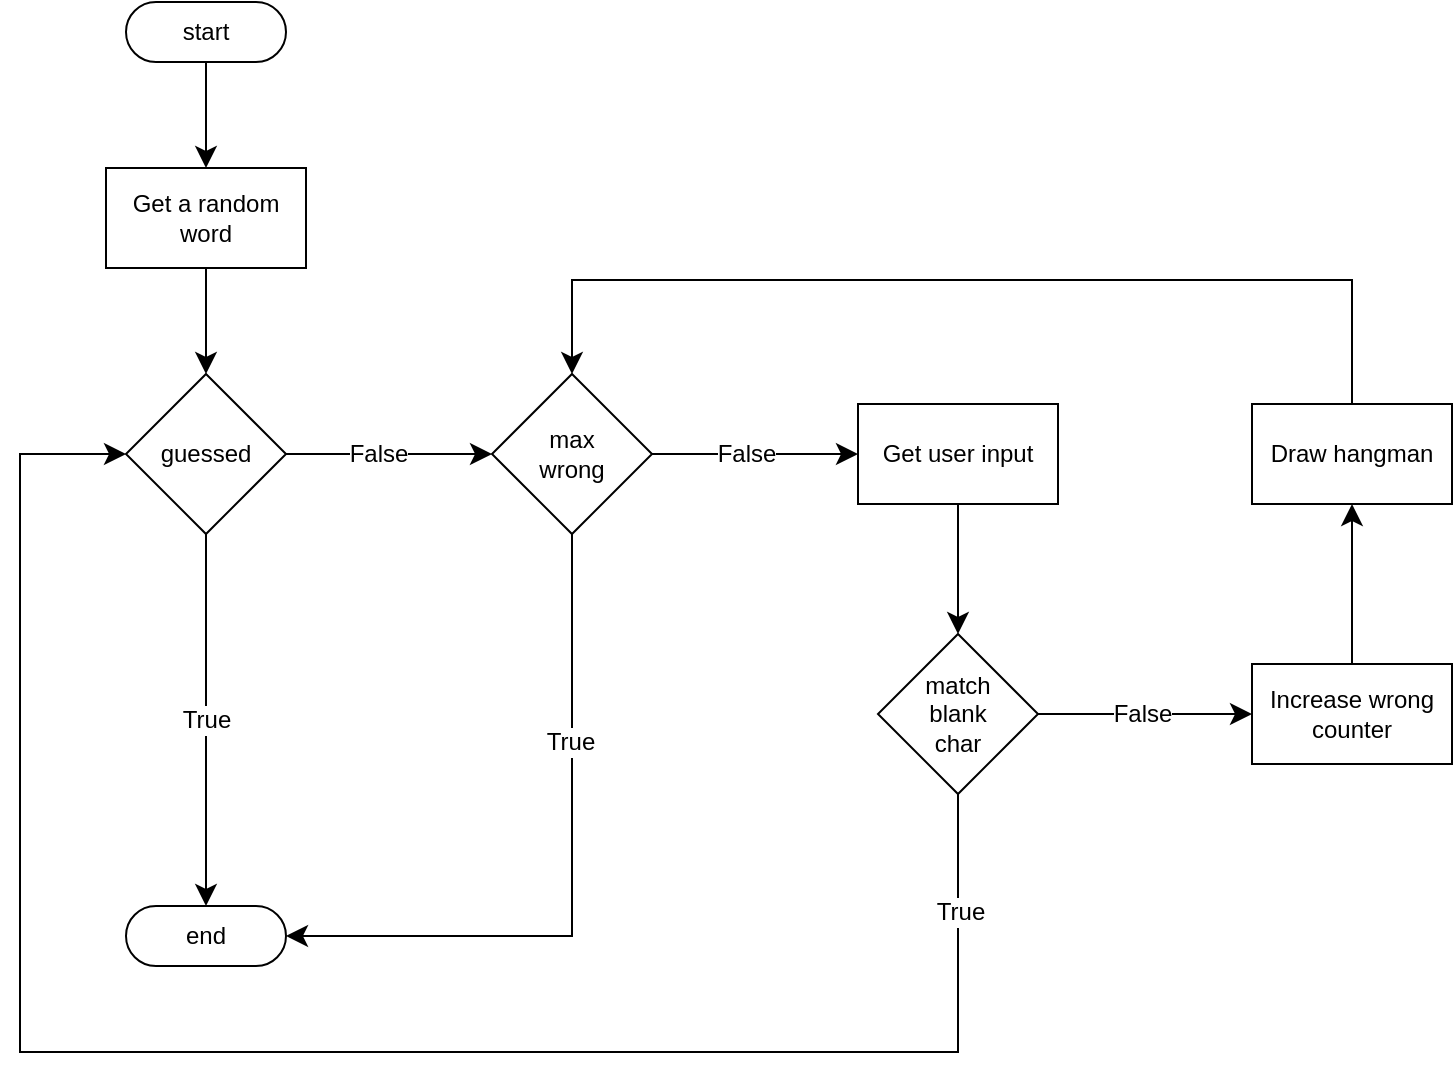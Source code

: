 <mxfile version="24.3.1" type="device">
  <diagram name="Page-1" id="vUaRVPqoK1HlQwOj2uho">
    <mxGraphModel dx="2074" dy="388" grid="0" gridSize="10" guides="1" tooltips="1" connect="1" arrows="1" fold="1" page="0" pageScale="1" pageWidth="850" pageHeight="1100" math="0" shadow="0">
      <root>
        <mxCell id="0" />
        <mxCell id="1" parent="0" />
        <mxCell id="YfvBuS3OGUIRQTQAHbWK-4" style="edgeStyle=none;curved=1;rounded=0;orthogonalLoop=1;jettySize=auto;html=1;exitX=0.5;exitY=0.5;exitDx=0;exitDy=15;exitPerimeter=0;entryX=0.5;entryY=0;entryDx=0;entryDy=0;fontSize=12;startSize=8;endSize=8;" edge="1" parent="1" source="YfvBuS3OGUIRQTQAHbWK-2" target="YfvBuS3OGUIRQTQAHbWK-3">
          <mxGeometry relative="1" as="geometry" />
        </mxCell>
        <mxCell id="YfvBuS3OGUIRQTQAHbWK-2" value="start" style="html=1;dashed=0;whiteSpace=wrap;shape=mxgraph.dfd.start" vertex="1" parent="1">
          <mxGeometry x="-148" y="444" width="80" height="30" as="geometry" />
        </mxCell>
        <mxCell id="YfvBuS3OGUIRQTQAHbWK-7" style="edgeStyle=none;curved=1;rounded=0;orthogonalLoop=1;jettySize=auto;html=1;exitX=0.5;exitY=1;exitDx=0;exitDy=0;entryX=0.5;entryY=0;entryDx=0;entryDy=0;fontSize=12;startSize=8;endSize=8;" edge="1" parent="1" source="YfvBuS3OGUIRQTQAHbWK-3" target="YfvBuS3OGUIRQTQAHbWK-6">
          <mxGeometry relative="1" as="geometry" />
        </mxCell>
        <mxCell id="YfvBuS3OGUIRQTQAHbWK-3" value="Get a random word" style="html=1;dashed=0;whiteSpace=wrap;" vertex="1" parent="1">
          <mxGeometry x="-158" y="527" width="100" height="50" as="geometry" />
        </mxCell>
        <mxCell id="YfvBuS3OGUIRQTQAHbWK-16" style="edgeStyle=none;curved=1;rounded=0;orthogonalLoop=1;jettySize=auto;html=1;exitX=1;exitY=0.5;exitDx=0;exitDy=0;entryX=0;entryY=0.5;entryDx=0;entryDy=0;fontSize=12;startSize=8;endSize=8;" edge="1" parent="1" source="YfvBuS3OGUIRQTQAHbWK-6" target="YfvBuS3OGUIRQTQAHbWK-8">
          <mxGeometry relative="1" as="geometry" />
        </mxCell>
        <mxCell id="YfvBuS3OGUIRQTQAHbWK-17" value="False" style="edgeLabel;html=1;align=center;verticalAlign=middle;resizable=0;points=[];fontSize=12;" vertex="1" connectable="0" parent="YfvBuS3OGUIRQTQAHbWK-16">
          <mxGeometry x="-0.029" relative="1" as="geometry">
            <mxPoint x="-4" as="offset" />
          </mxGeometry>
        </mxCell>
        <mxCell id="YfvBuS3OGUIRQTQAHbWK-6" value="guessed" style="rhombus;whiteSpace=wrap;html=1;" vertex="1" parent="1">
          <mxGeometry x="-148" y="630" width="80" height="80" as="geometry" />
        </mxCell>
        <mxCell id="YfvBuS3OGUIRQTQAHbWK-28" style="edgeStyle=none;curved=1;rounded=0;orthogonalLoop=1;jettySize=auto;html=1;exitX=1;exitY=0.5;exitDx=0;exitDy=0;entryX=0;entryY=0.5;entryDx=0;entryDy=0;fontSize=12;startSize=8;endSize=8;" edge="1" parent="1" source="YfvBuS3OGUIRQTQAHbWK-8" target="YfvBuS3OGUIRQTQAHbWK-27">
          <mxGeometry relative="1" as="geometry" />
        </mxCell>
        <mxCell id="YfvBuS3OGUIRQTQAHbWK-29" value="False" style="edgeLabel;html=1;align=center;verticalAlign=middle;resizable=0;points=[];fontSize=12;" vertex="1" connectable="0" parent="YfvBuS3OGUIRQTQAHbWK-28">
          <mxGeometry x="-0.087" relative="1" as="geometry">
            <mxPoint as="offset" />
          </mxGeometry>
        </mxCell>
        <mxCell id="YfvBuS3OGUIRQTQAHbWK-8" value="max&lt;div&gt;wrong&lt;/div&gt;" style="rhombus;whiteSpace=wrap;html=1;" vertex="1" parent="1">
          <mxGeometry x="35" y="630" width="80" height="80" as="geometry" />
        </mxCell>
        <mxCell id="YfvBuS3OGUIRQTQAHbWK-11" value="end" style="html=1;dashed=0;whiteSpace=wrap;shape=mxgraph.dfd.start" vertex="1" parent="1">
          <mxGeometry x="-148" y="896" width="80" height="30" as="geometry" />
        </mxCell>
        <mxCell id="YfvBuS3OGUIRQTQAHbWK-14" style="edgeStyle=none;curved=1;rounded=0;orthogonalLoop=1;jettySize=auto;html=1;exitX=0.5;exitY=1;exitDx=0;exitDy=0;entryX=0.5;entryY=0.5;entryDx=0;entryDy=-15;entryPerimeter=0;fontSize=12;startSize=8;endSize=8;" edge="1" parent="1" source="YfvBuS3OGUIRQTQAHbWK-6" target="YfvBuS3OGUIRQTQAHbWK-11">
          <mxGeometry relative="1" as="geometry" />
        </mxCell>
        <mxCell id="YfvBuS3OGUIRQTQAHbWK-15" value="True" style="edgeLabel;html=1;align=center;verticalAlign=middle;resizable=0;points=[];fontSize=12;" vertex="1" connectable="0" parent="YfvBuS3OGUIRQTQAHbWK-14">
          <mxGeometry relative="1" as="geometry">
            <mxPoint as="offset" />
          </mxGeometry>
        </mxCell>
        <mxCell id="YfvBuS3OGUIRQTQAHbWK-24" style="edgeStyle=orthogonalEdgeStyle;rounded=0;orthogonalLoop=1;jettySize=auto;html=1;exitX=0.5;exitY=1;exitDx=0;exitDy=0;entryX=1;entryY=0.5;entryDx=0;entryDy=0;entryPerimeter=0;fontSize=12;startSize=8;endSize=8;" edge="1" parent="1" source="YfvBuS3OGUIRQTQAHbWK-8" target="YfvBuS3OGUIRQTQAHbWK-11">
          <mxGeometry relative="1" as="geometry" />
        </mxCell>
        <mxCell id="YfvBuS3OGUIRQTQAHbWK-25" value="True" style="edgeLabel;html=1;align=center;verticalAlign=middle;resizable=0;points=[];fontSize=12;" vertex="1" connectable="0" parent="YfvBuS3OGUIRQTQAHbWK-24">
          <mxGeometry x="-0.396" y="-1" relative="1" as="geometry">
            <mxPoint as="offset" />
          </mxGeometry>
        </mxCell>
        <mxCell id="YfvBuS3OGUIRQTQAHbWK-33" style="edgeStyle=none;curved=1;rounded=0;orthogonalLoop=1;jettySize=auto;html=1;exitX=0.5;exitY=1;exitDx=0;exitDy=0;entryX=0.5;entryY=0;entryDx=0;entryDy=0;fontSize=12;startSize=8;endSize=8;" edge="1" parent="1" source="YfvBuS3OGUIRQTQAHbWK-27" target="YfvBuS3OGUIRQTQAHbWK-32">
          <mxGeometry relative="1" as="geometry" />
        </mxCell>
        <mxCell id="YfvBuS3OGUIRQTQAHbWK-27" value="Get user input" style="html=1;dashed=0;whiteSpace=wrap;" vertex="1" parent="1">
          <mxGeometry x="218" y="645" width="100" height="50" as="geometry" />
        </mxCell>
        <mxCell id="YfvBuS3OGUIRQTQAHbWK-34" style="edgeStyle=orthogonalEdgeStyle;rounded=0;orthogonalLoop=1;jettySize=auto;html=1;exitX=0.5;exitY=1;exitDx=0;exitDy=0;entryX=0;entryY=0.5;entryDx=0;entryDy=0;fontSize=12;startSize=8;endSize=8;" edge="1" parent="1" source="YfvBuS3OGUIRQTQAHbWK-32" target="YfvBuS3OGUIRQTQAHbWK-6">
          <mxGeometry relative="1" as="geometry">
            <Array as="points">
              <mxPoint x="268" y="969" />
              <mxPoint x="-201" y="969" />
              <mxPoint x="-201" y="670" />
            </Array>
          </mxGeometry>
        </mxCell>
        <mxCell id="YfvBuS3OGUIRQTQAHbWK-35" value="True" style="edgeLabel;html=1;align=center;verticalAlign=middle;resizable=0;points=[];fontSize=12;" vertex="1" connectable="0" parent="YfvBuS3OGUIRQTQAHbWK-34">
          <mxGeometry x="-0.876" y="1" relative="1" as="geometry">
            <mxPoint as="offset" />
          </mxGeometry>
        </mxCell>
        <mxCell id="YfvBuS3OGUIRQTQAHbWK-37" style="edgeStyle=none;curved=1;rounded=0;orthogonalLoop=1;jettySize=auto;html=1;exitX=1;exitY=0.5;exitDx=0;exitDy=0;entryX=0;entryY=0.5;entryDx=0;entryDy=0;fontSize=12;startSize=8;endSize=8;" edge="1" parent="1" source="YfvBuS3OGUIRQTQAHbWK-32" target="YfvBuS3OGUIRQTQAHbWK-36">
          <mxGeometry relative="1" as="geometry" />
        </mxCell>
        <mxCell id="YfvBuS3OGUIRQTQAHbWK-38" value="False" style="edgeLabel;html=1;align=center;verticalAlign=middle;resizable=0;points=[];fontSize=12;" vertex="1" connectable="0" parent="YfvBuS3OGUIRQTQAHbWK-37">
          <mxGeometry x="-0.028" relative="1" as="geometry">
            <mxPoint as="offset" />
          </mxGeometry>
        </mxCell>
        <mxCell id="YfvBuS3OGUIRQTQAHbWK-32" value="match&lt;div&gt;blank&lt;/div&gt;&lt;div&gt;char&lt;/div&gt;" style="rhombus;whiteSpace=wrap;html=1;" vertex="1" parent="1">
          <mxGeometry x="228" y="760" width="80" height="80" as="geometry" />
        </mxCell>
        <mxCell id="YfvBuS3OGUIRQTQAHbWK-41" style="edgeStyle=none;curved=1;rounded=0;orthogonalLoop=1;jettySize=auto;html=1;exitX=0.5;exitY=0;exitDx=0;exitDy=0;entryX=0.5;entryY=1;entryDx=0;entryDy=0;fontSize=12;startSize=8;endSize=8;" edge="1" parent="1" source="YfvBuS3OGUIRQTQAHbWK-36" target="YfvBuS3OGUIRQTQAHbWK-40">
          <mxGeometry relative="1" as="geometry" />
        </mxCell>
        <mxCell id="YfvBuS3OGUIRQTQAHbWK-36" value="Increase wrong&lt;div&gt;counter&lt;/div&gt;" style="html=1;dashed=0;whiteSpace=wrap;" vertex="1" parent="1">
          <mxGeometry x="415" y="775" width="100" height="50" as="geometry" />
        </mxCell>
        <mxCell id="YfvBuS3OGUIRQTQAHbWK-42" style="edgeStyle=orthogonalEdgeStyle;rounded=0;orthogonalLoop=1;jettySize=auto;html=1;exitX=0.5;exitY=0;exitDx=0;exitDy=0;entryX=0.5;entryY=0;entryDx=0;entryDy=0;fontSize=12;startSize=8;endSize=8;" edge="1" parent="1" source="YfvBuS3OGUIRQTQAHbWK-40" target="YfvBuS3OGUIRQTQAHbWK-8">
          <mxGeometry relative="1" as="geometry">
            <Array as="points">
              <mxPoint x="465" y="583" />
              <mxPoint x="75" y="583" />
            </Array>
          </mxGeometry>
        </mxCell>
        <mxCell id="YfvBuS3OGUIRQTQAHbWK-40" value="Draw hangman" style="html=1;dashed=0;whiteSpace=wrap;" vertex="1" parent="1">
          <mxGeometry x="415" y="645" width="100" height="50" as="geometry" />
        </mxCell>
      </root>
    </mxGraphModel>
  </diagram>
</mxfile>
